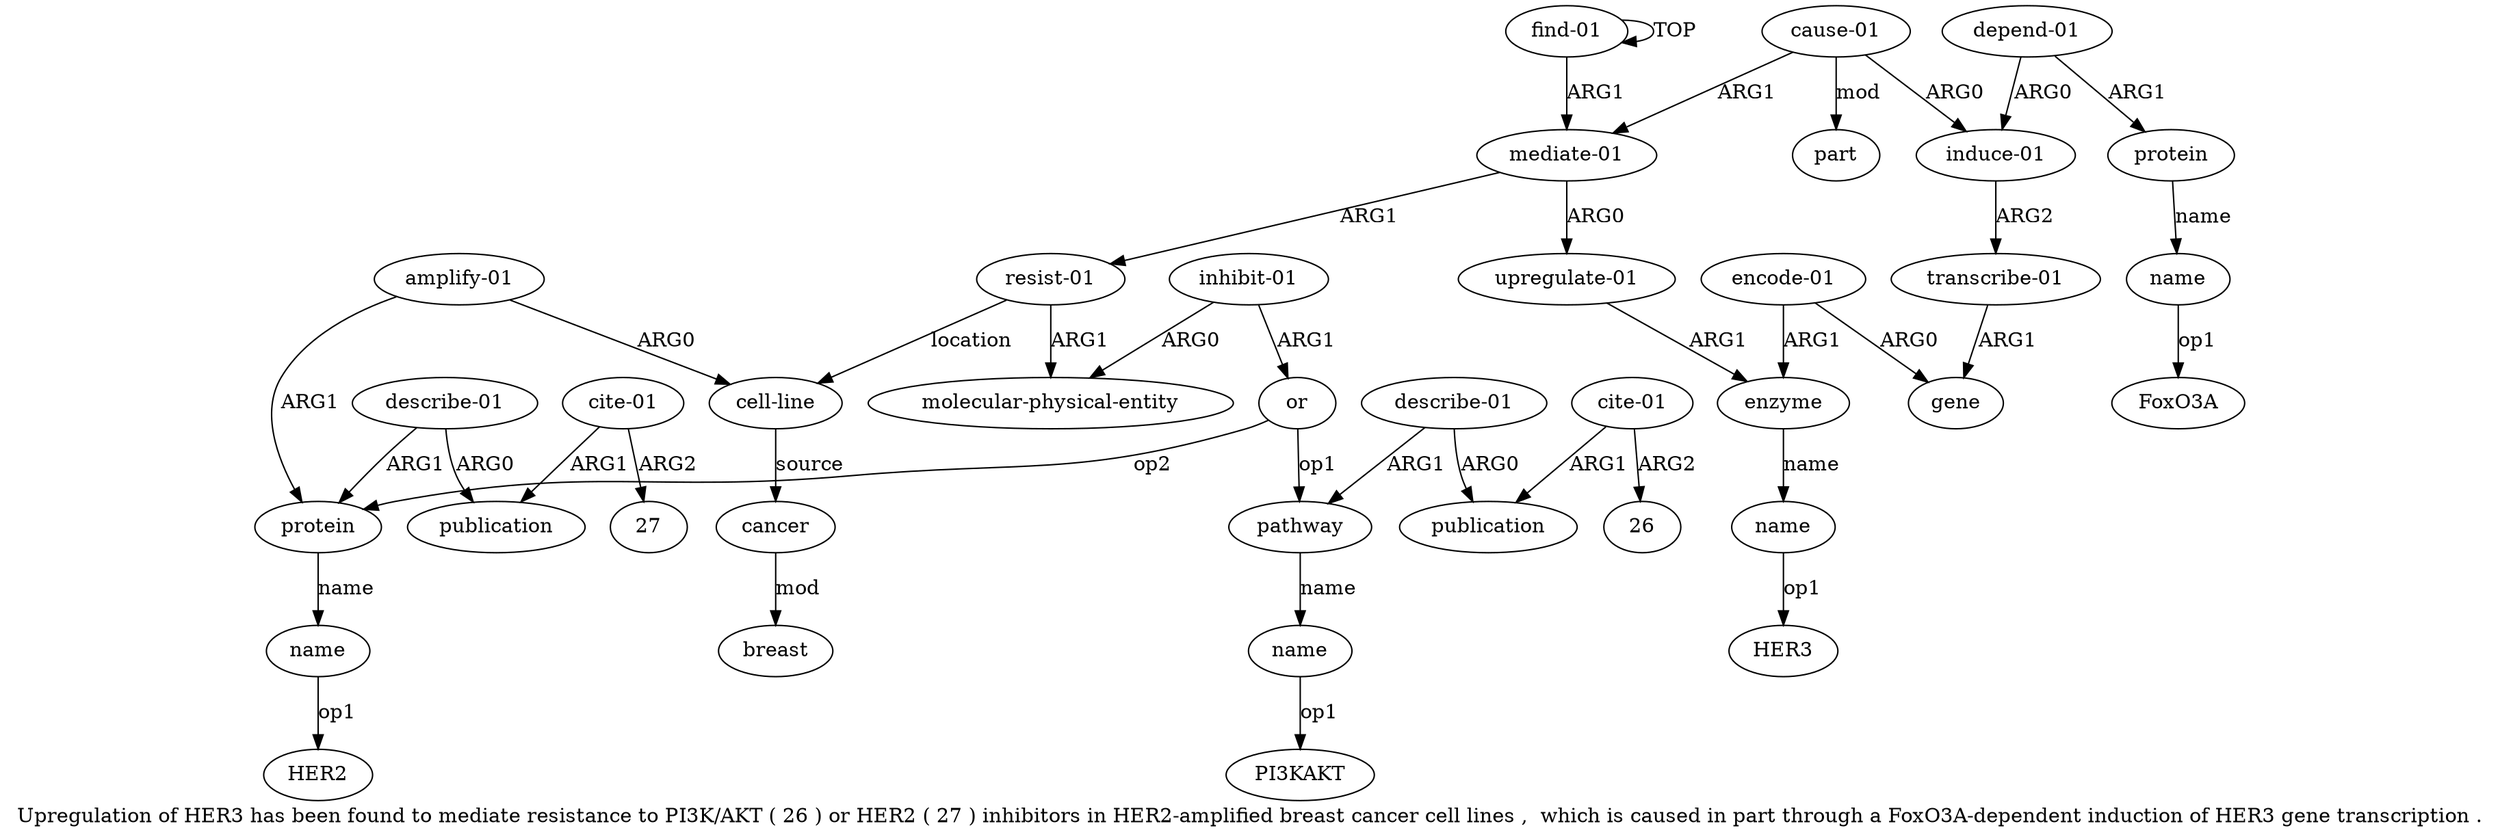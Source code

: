 digraph  {
	graph [label="Upregulation of HER3 has been found to mediate resistance to PI3K/AKT ( 26 ) or HER2 ( 27 ) inhibitors in HER2-amplified breast \
cancer cell lines ,  which is caused in part through a FoxO3A-dependent induction of HER3 gene transcription ."];
	node [label="\N"];
	a20	 [color=black,
		gold_ind=20,
		gold_label=cancer,
		label=cancer,
		test_ind=20,
		test_label=cancer];
	a21	 [color=black,
		gold_ind=21,
		gold_label=breast,
		label=breast,
		test_ind=21,
		test_label=breast];
	a20 -> a21 [key=0,
	color=black,
	gold_label=mod,
	label=mod,
	test_label=mod];
a22 [color=black,
	gold_ind=22,
	gold_label="amplify-01",
	label="amplify-01",
	test_ind=22,
	test_label="amplify-01"];
a14 [color=black,
	gold_ind=14,
	gold_label=protein,
	label=protein,
	test_ind=14,
	test_label=protein];
a22 -> a14 [key=0,
color=black,
gold_label=ARG1,
label=ARG1,
test_label=ARG1];
a19 [color=black,
gold_ind=19,
gold_label="cell-line",
label="cell-line",
test_ind=19,
test_label="cell-line"];
a22 -> a19 [key=0,
color=black,
gold_label=ARG0,
label=ARG0,
test_label=ARG0];
a23 [color=black,
gold_ind=23,
gold_label="cause-01",
label="cause-01",
test_ind=23,
test_label="cause-01"];
a24 [color=black,
gold_ind=24,
gold_label="induce-01",
label="induce-01",
test_ind=24,
test_label="induce-01"];
a23 -> a24 [key=0,
color=black,
gold_label=ARG0,
label=ARG0,
test_label=ARG0];
a31 [color=black,
gold_ind=31,
gold_label=part,
label=part,
test_ind=31,
test_label=part];
a23 -> a31 [key=0,
color=black,
gold_label=mod,
label=mod,
test_label=mod];
a1 [color=black,
gold_ind=1,
gold_label="mediate-01",
label="mediate-01",
test_ind=1,
test_label="mediate-01"];
a23 -> a1 [key=0,
color=black,
gold_label=ARG1,
label=ARG1,
test_label=ARG1];
a25 [color=black,
gold_ind=25,
gold_label="transcribe-01",
label="transcribe-01",
test_ind=25,
test_label="transcribe-01"];
a24 -> a25 [key=0,
color=black,
gold_label=ARG2,
label=ARG2,
test_label=ARG2];
a26 [color=black,
gold_ind=26,
gold_label=gene,
label=gene,
test_ind=26,
test_label=gene];
a25 -> a26 [key=0,
color=black,
gold_label=ARG1,
label=ARG1,
test_label=ARG1];
a27 [color=black,
gold_ind=27,
gold_label="encode-01",
label="encode-01",
test_ind=27,
test_label="encode-01"];
a27 -> a26 [key=0,
color=black,
gold_label=ARG0,
label=ARG0,
test_label=ARG0];
a3 [color=black,
gold_ind=3,
gold_label=enzyme,
label=enzyme,
test_ind=3,
test_label=enzyme];
a27 -> a3 [key=0,
color=black,
gold_label=ARG1,
label=ARG1,
test_label=ARG1];
a28 [color=black,
gold_ind=28,
gold_label="depend-01",
label="depend-01",
test_ind=28,
test_label="depend-01"];
a28 -> a24 [key=0,
color=black,
gold_label=ARG0,
label=ARG0,
test_label=ARG0];
a29 [color=black,
gold_ind=29,
gold_label=protein,
label=protein,
test_ind=29,
test_label=protein];
a28 -> a29 [key=0,
color=black,
gold_label=ARG1,
label=ARG1,
test_label=ARG1];
a30 [color=black,
gold_ind=30,
gold_label=name,
label=name,
test_ind=30,
test_label=name];
a29 -> a30 [key=0,
color=black,
gold_label=name,
label=name,
test_label=name];
"a30 FoxO3A" [color=black,
gold_ind=-1,
gold_label=FoxO3A,
label=FoxO3A,
test_ind=-1,
test_label=FoxO3A];
a30 -> "a30 FoxO3A" [key=0,
color=black,
gold_label=op1,
label=op1,
test_label=op1];
"a4 HER3" [color=black,
gold_ind=-1,
gold_label=HER3,
label=HER3,
test_ind=-1,
test_label=HER3];
a15 [color=black,
gold_ind=15,
gold_label=name,
label=name,
test_ind=15,
test_label=name];
"a15 HER2" [color=black,
gold_ind=-1,
gold_label=HER2,
label=HER2,
test_ind=-1,
test_label=HER2];
a15 -> "a15 HER2" [key=0,
color=black,
gold_label=op1,
label=op1,
test_label=op1];
a14 -> a15 [key=0,
color=black,
gold_label=name,
label=name,
test_label=name];
a17 [color=black,
gold_ind=17,
gold_label=publication,
label=publication,
test_ind=17,
test_label=publication];
a16 [color=black,
gold_ind=16,
gold_label="describe-01",
label="describe-01",
test_ind=16,
test_label="describe-01"];
a16 -> a14 [key=0,
color=black,
gold_label=ARG1,
label=ARG1,
test_label=ARG1];
a16 -> a17 [key=0,
color=black,
gold_label=ARG0,
label=ARG0,
test_label=ARG0];
a11 [color=black,
gold_ind=11,
gold_label="describe-01",
label="describe-01",
test_ind=11,
test_label="describe-01"];
a12 [color=black,
gold_ind=12,
gold_label=publication,
label=publication,
test_ind=12,
test_label=publication];
a11 -> a12 [key=0,
color=black,
gold_label=ARG0,
label=ARG0,
test_label=ARG0];
a9 [color=black,
gold_ind=9,
gold_label=pathway,
label=pathway,
test_ind=9,
test_label=pathway];
a11 -> a9 [key=0,
color=black,
gold_label=ARG1,
label=ARG1,
test_label=ARG1];
a10 [color=black,
gold_ind=10,
gold_label=name,
label=name,
test_ind=10,
test_label=name];
"a10 PI3KAKT" [color=black,
gold_ind=-1,
gold_label=PI3KAKT,
label=PI3KAKT,
test_ind=-1,
test_label=PI3KAKT];
a10 -> "a10 PI3KAKT" [key=0,
color=black,
gold_label=op1,
label=op1,
test_label=op1];
a13 [color=black,
gold_ind=13,
gold_label="cite-01",
label="cite-01",
test_ind=13,
test_label="cite-01"];
a13 -> a12 [key=0,
color=black,
gold_label=ARG1,
label=ARG1,
test_label=ARG1];
"a13 26" [color=black,
gold_ind=-1,
gold_label=26,
label=26,
test_ind=-1,
test_label=26];
a13 -> "a13 26" [key=0,
color=black,
gold_label=ARG2,
label=ARG2,
test_label=ARG2];
a19 -> a20 [key=0,
color=black,
gold_label=source,
label=source,
test_label=source];
a18 [color=black,
gold_ind=18,
gold_label="cite-01",
label="cite-01",
test_ind=18,
test_label="cite-01"];
a18 -> a17 [key=0,
color=black,
gold_label=ARG1,
label=ARG1,
test_label=ARG1];
"a18 27" [color=black,
gold_ind=-1,
gold_label=27,
label=27,
test_ind=-1,
test_label=27];
a18 -> "a18 27" [key=0,
color=black,
gold_label=ARG2,
label=ARG2,
test_label=ARG2];
a2 [color=black,
gold_ind=2,
gold_label="upregulate-01",
label="upregulate-01",
test_ind=2,
test_label="upregulate-01"];
a1 -> a2 [key=0,
color=black,
gold_label=ARG0,
label=ARG0,
test_label=ARG0];
a5 [color=black,
gold_ind=5,
gold_label="resist-01",
label="resist-01",
test_ind=5,
test_label="resist-01"];
a1 -> a5 [key=0,
color=black,
gold_label=ARG1,
label=ARG1,
test_label=ARG1];
a0 [color=black,
gold_ind=0,
gold_label="find-01",
label="find-01",
test_ind=0,
test_label="find-01"];
a0 -> a1 [key=0,
color=black,
gold_label=ARG1,
label=ARG1,
test_label=ARG1];
a0 -> a0 [key=0,
color=black,
gold_label=TOP,
label=TOP,
test_label=TOP];
a4 [color=black,
gold_ind=4,
gold_label=name,
label=name,
test_ind=4,
test_label=name];
a3 -> a4 [key=0,
color=black,
gold_label=name,
label=name,
test_label=name];
a2 -> a3 [key=0,
color=black,
gold_label=ARG1,
label=ARG1,
test_label=ARG1];
a5 -> a19 [key=0,
color=black,
gold_label=location,
label=location,
test_label=location];
a6 [color=black,
gold_ind=6,
gold_label="molecular-physical-entity",
label="molecular-physical-entity",
test_ind=6,
test_label="molecular-physical-entity"];
a5 -> a6 [key=0,
color=black,
gold_label=ARG1,
label=ARG1,
test_label=ARG1];
a4 -> "a4 HER3" [key=0,
color=black,
gold_label=op1,
label=op1,
test_label=op1];
a7 [color=black,
gold_ind=7,
gold_label="inhibit-01",
label="inhibit-01",
test_ind=7,
test_label="inhibit-01"];
a7 -> a6 [key=0,
color=black,
gold_label=ARG0,
label=ARG0,
test_label=ARG0];
a8 [color=black,
gold_ind=8,
gold_label=or,
label=or,
test_ind=8,
test_label=or];
a7 -> a8 [key=0,
color=black,
gold_label=ARG1,
label=ARG1,
test_label=ARG1];
a9 -> a10 [key=0,
color=black,
gold_label=name,
label=name,
test_label=name];
a8 -> a14 [key=0,
color=black,
gold_label=op2,
label=op2,
test_label=op2];
a8 -> a9 [key=0,
color=black,
gold_label=op1,
label=op1,
test_label=op1];
}
